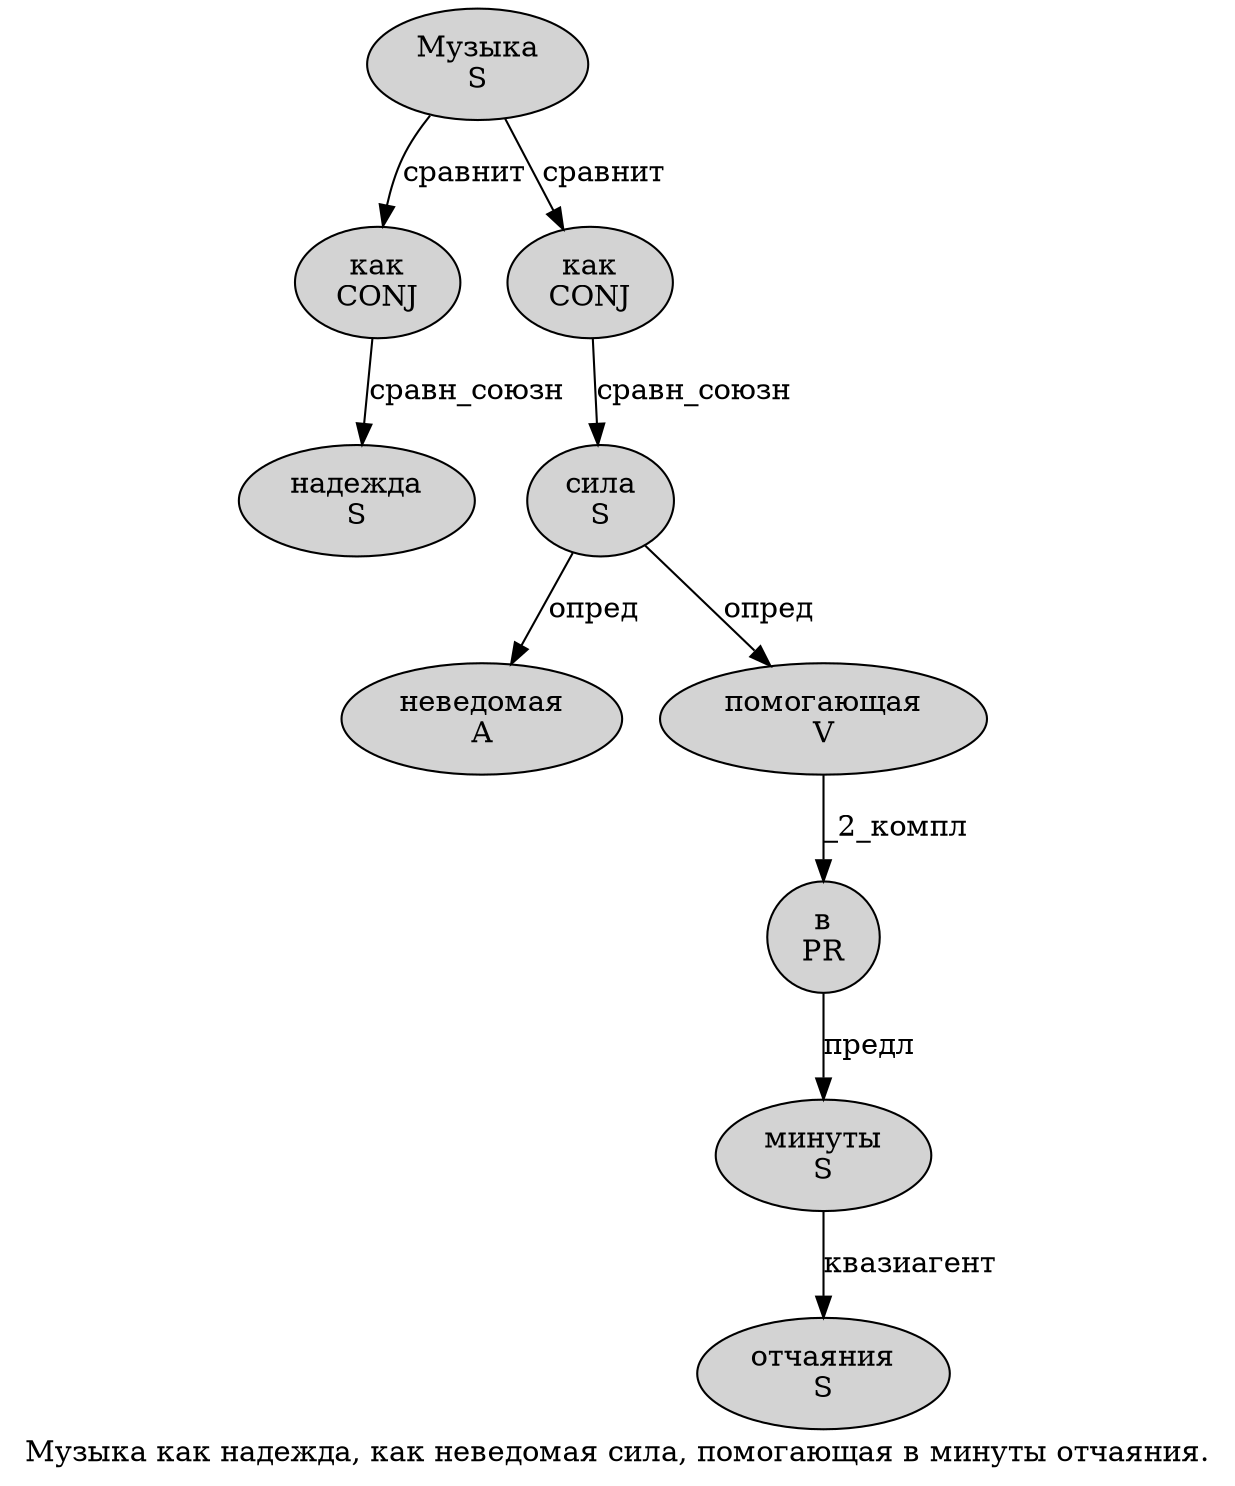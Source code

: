 digraph SENTENCE_400 {
	graph [label="Музыка как надежда, как неведомая сила, помогающая в минуты отчаяния."]
	node [style=filled]
		0 [label="Музыка
S" color="" fillcolor=lightgray penwidth=1 shape=ellipse]
		1 [label="как
CONJ" color="" fillcolor=lightgray penwidth=1 shape=ellipse]
		2 [label="надежда
S" color="" fillcolor=lightgray penwidth=1 shape=ellipse]
		4 [label="как
CONJ" color="" fillcolor=lightgray penwidth=1 shape=ellipse]
		5 [label="неведомая
A" color="" fillcolor=lightgray penwidth=1 shape=ellipse]
		6 [label="сила
S" color="" fillcolor=lightgray penwidth=1 shape=ellipse]
		8 [label="помогающая
V" color="" fillcolor=lightgray penwidth=1 shape=ellipse]
		9 [label="в
PR" color="" fillcolor=lightgray penwidth=1 shape=ellipse]
		10 [label="минуты
S" color="" fillcolor=lightgray penwidth=1 shape=ellipse]
		11 [label="отчаяния
S" color="" fillcolor=lightgray penwidth=1 shape=ellipse]
			10 -> 11 [label="квазиагент"]
			8 -> 9 [label="_2_компл"]
			0 -> 1 [label="сравнит"]
			0 -> 4 [label="сравнит"]
			1 -> 2 [label="сравн_союзн"]
			6 -> 5 [label="опред"]
			6 -> 8 [label="опред"]
			4 -> 6 [label="сравн_союзн"]
			9 -> 10 [label="предл"]
}